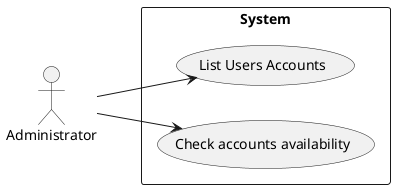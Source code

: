@startuml


actor "Administrator"

left to right direction
rectangle "System"{

    "Administrator" --> (List Users Accounts)

    "Administrator" --> (Check accounts availability)

}

@enduml